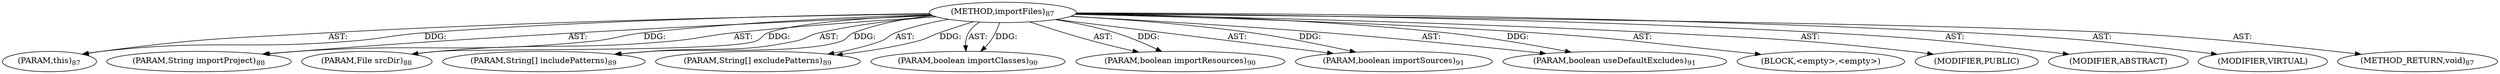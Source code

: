digraph "importFiles" {  
"111669149697" [label = <(METHOD,importFiles)<SUB>87</SUB>> ]
"115964117002" [label = <(PARAM,this)<SUB>87</SUB>> ]
"115964117003" [label = <(PARAM,String importProject)<SUB>88</SUB>> ]
"115964117004" [label = <(PARAM,File srcDir)<SUB>88</SUB>> ]
"115964117005" [label = <(PARAM,String[] includePatterns)<SUB>89</SUB>> ]
"115964117006" [label = <(PARAM,String[] excludePatterns)<SUB>89</SUB>> ]
"115964117007" [label = <(PARAM,boolean importClasses)<SUB>90</SUB>> ]
"115964117008" [label = <(PARAM,boolean importResources)<SUB>90</SUB>> ]
"115964117009" [label = <(PARAM,boolean importSources)<SUB>91</SUB>> ]
"115964117010" [label = <(PARAM,boolean useDefaultExcludes)<SUB>91</SUB>> ]
"25769803777" [label = <(BLOCK,&lt;empty&gt;,&lt;empty&gt;)> ]
"133143986189" [label = <(MODIFIER,PUBLIC)> ]
"133143986190" [label = <(MODIFIER,ABSTRACT)> ]
"133143986191" [label = <(MODIFIER,VIRTUAL)> ]
"128849018881" [label = <(METHOD_RETURN,void)<SUB>87</SUB>> ]
  "111669149697" -> "115964117002"  [ label = "AST: "] 
  "111669149697" -> "115964117003"  [ label = "AST: "] 
  "111669149697" -> "115964117004"  [ label = "AST: "] 
  "111669149697" -> "115964117005"  [ label = "AST: "] 
  "111669149697" -> "115964117006"  [ label = "AST: "] 
  "111669149697" -> "115964117007"  [ label = "AST: "] 
  "111669149697" -> "115964117008"  [ label = "AST: "] 
  "111669149697" -> "115964117009"  [ label = "AST: "] 
  "111669149697" -> "115964117010"  [ label = "AST: "] 
  "111669149697" -> "25769803777"  [ label = "AST: "] 
  "111669149697" -> "133143986189"  [ label = "AST: "] 
  "111669149697" -> "133143986190"  [ label = "AST: "] 
  "111669149697" -> "133143986191"  [ label = "AST: "] 
  "111669149697" -> "128849018881"  [ label = "AST: "] 
  "111669149697" -> "115964117002"  [ label = "DDG: "] 
  "111669149697" -> "115964117003"  [ label = "DDG: "] 
  "111669149697" -> "115964117004"  [ label = "DDG: "] 
  "111669149697" -> "115964117005"  [ label = "DDG: "] 
  "111669149697" -> "115964117006"  [ label = "DDG: "] 
  "111669149697" -> "115964117007"  [ label = "DDG: "] 
  "111669149697" -> "115964117008"  [ label = "DDG: "] 
  "111669149697" -> "115964117009"  [ label = "DDG: "] 
  "111669149697" -> "115964117010"  [ label = "DDG: "] 
}
